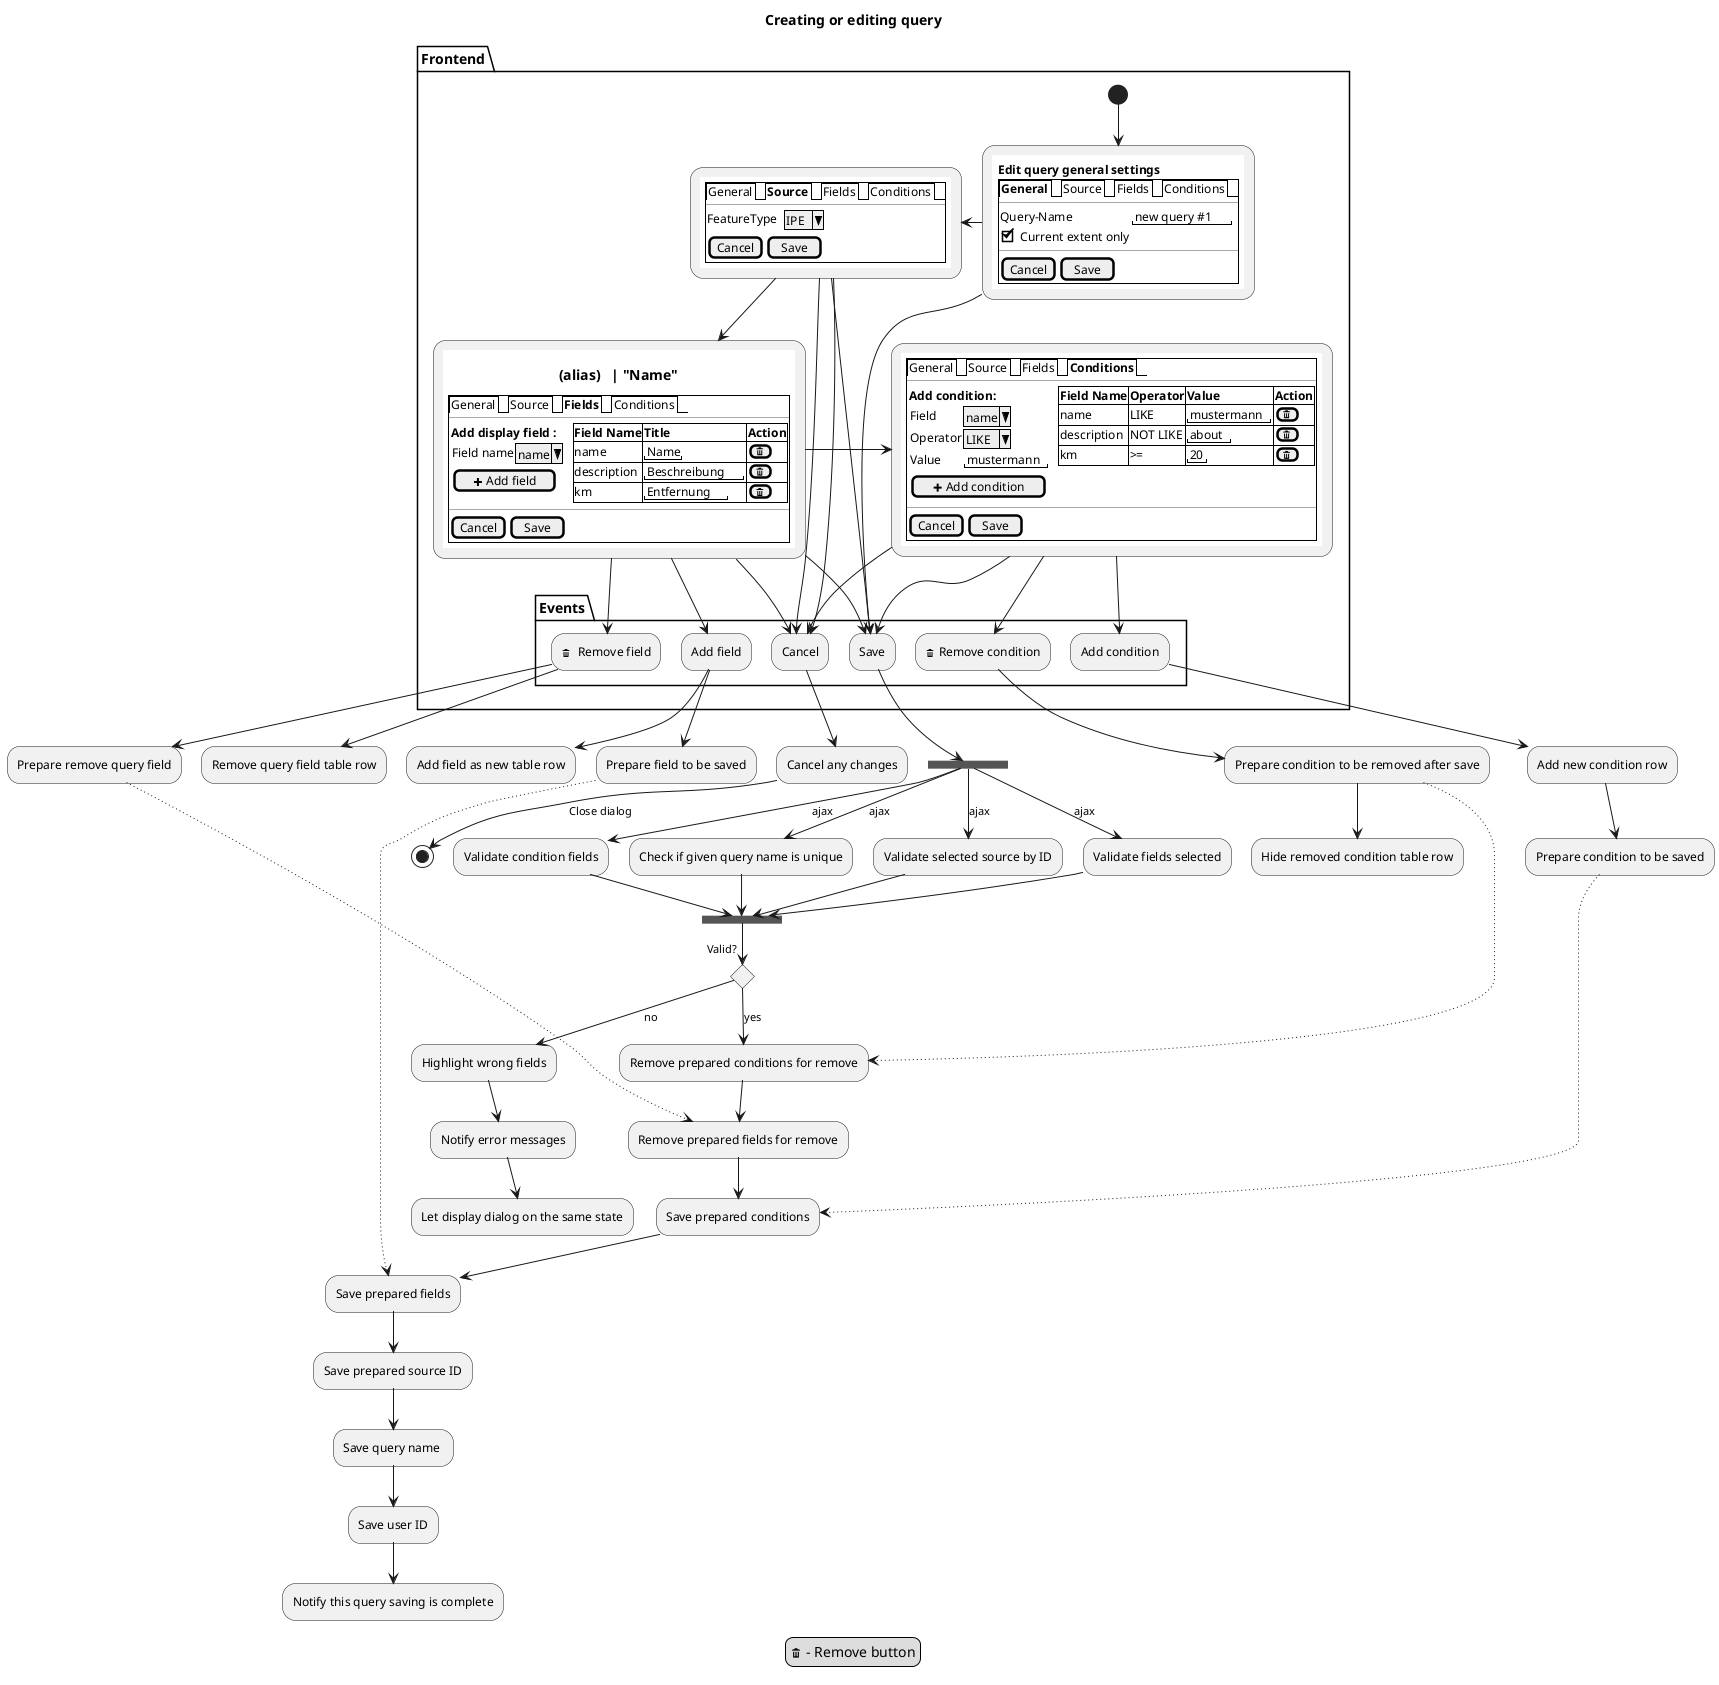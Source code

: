 @startuml

title Creating or editing query

partition Frontend {
    (*) --> "
    {{
    salt
    {
        <b>Edit query general settings
        {+
          {/ <b>General |  Source | Fields | Conditions | }
          --
          {
            Query-Name | "new query #1"
            [X] Current extent only

          }
          --
          {   [Cancel] | [ Save ]}
        }
    }
    }}
    " as QueryGeneral

    QueryGeneral -> "
    {{
    salt
    {+
      {/ General |  <b>Source | Fields | Conditions }
      ---
      {
        FeatureType | . | ^IPE^
      }
      {   [Cancel] | [ Save ]}
    }
    }}
    " as QuerySource

    QuerySource --> "
    {{
    salt
    {+
      {/ General |  Source | <b>Fields | Conditions }
       --
      {
          {
            <b>Add display field :
            {
                Field name      | ^name^
                Title (alias)   | "Name"

            }
            {[<&plus> Add field]}

          } | . |
          {#
            <b>Field Name | <b>Title | <b>Action
            name        | "Name"          |[<&trash>]
            description | "Beschreibung"  |[<&trash>]
            km          | "Entfernung"    |[<&trash>]

          }
      }
      ---
      {   [Cancel] | [ Save ]}

    }
    }}
    " as QueryFields

    QueryFields -> "
    {{
    salt
    {+
           {/ General |  Source | Fields | <b>Conditions }
            ---
            {
               {
                 <b>Add condition:
                 {
                     Field       | ^name^
                     Operator    | ^LIKE^
                     Value       | "mustermann"

                 }
                 {[<&plus> Add condition]}

               } | . | {#
                 <b>Field Name | <b>Operator | <b>Value      | <b>Action
                 name        | LIKE          | "mustermann"  |[<&trash>]
                 description | NOT LIKE      | "about"       |[<&trash>]
                 km          | >=            | "20"          |[<&trash>]

               }
           }
           ---
           { [Cancel] | [ Save ]}

         }
    }}
    " as QueryConditions

    partition Events {
        QueryConditions --> "Add condition" as AddQueryCondition
        QueryFields --> "Add field" as AddQueryField
        QueryConditions --> "Save" as SaveCondition
        QueryConditions --> "Cancel" as CancelSaveQuery
        QueryConditions --> "<&trash> Remove condition" as RemoveQueryCondition
        QueryFields --> "<&trash>  Remove field" as RemoveQueryField
    }

}

RemoveQueryField --> "Prepare remove query field" as PrepareRemoveQueryField
RemoveQueryField --> "Remove query field table row"

AddQueryField --> "Add field as new table row"
AddQueryField --> "Prepare field to be saved" as PrepareNewQueryField


QueryFields     --> SaveCondition
QuerySource     --> SaveCondition
QueryGeneral    --> SaveCondition

RemoveQueryCondition --> "Prepare condition to be removed after save" as PrepareRemoveQueryCondition
PrepareRemoveQueryCondition --> "Hide removed condition table row"


QueryFields --> CancelSaveQuery
QuerySource --> CancelSaveQuery
QuerySource --> CancelSaveQuery
CancelSaveQuery -->  "Cancel any changes" as CancelQueryChanges
CancelQueryChanges --> [Close dialog] (*)


SaveCondition --> ===B1===

===B1===  --> [ajax] "Check if given query name is unique" as QueryNameValidation
===B1===  --> [ajax] "Validate selected source by ID" as SourceValidation
===B1===  --> [ajax] "Validate fields selected" as FieldsValidation
===B1===  --> [ajax] "Validate condition fields" as ConditionsValidation

QueryNameValidation --> ===B2===
SourceValidation --> ===B2===
FieldsValidation --> ===B2===
ConditionsValidation --> ===B2===


if "Valid?" as QueryValid then
 --> [yes] "Remove prepared conditions for remove" as RemovePreparedCondition
 --> "Remove prepared fields for remove" as RemovePreparedField
 --> "Save prepared conditions" as SavingPreparedConditions
 --> "Save prepared fields" as SavingPreparedFields
 --> "Save prepared source ID"
 --> "Save query name "
 --> "Save user ID"
 --> "Notify this query saving is complete"
else
 --> [no] Highlight wrong fields
 --> Notify error messages
 --> Let display dialog on the same state
endif


AddQueryCondition --> "Add new condition row" as NewConditionRow
NewConditionRow --> "Prepare condition to be saved" as AddPreparedCondition
PrepareNewQueryField ..> SavingPreparedFields
AddPreparedCondition ..> SavingPreparedConditions
PrepareRemoveQueryCondition ..> RemovePreparedCondition
PrepareRemoveQueryField ..> RemovePreparedField
legend
    <&trash> - Remove button
end legend


@enduml